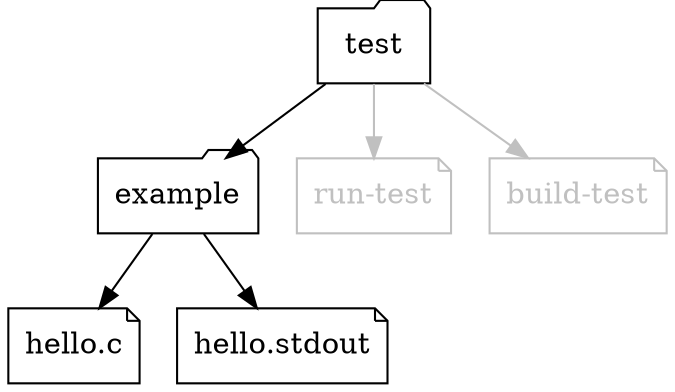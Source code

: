 digraph X {
    node [ shape="note" ]

    test    [ shape="folder" ]
    example [ shape="folder" ]

    "run-test"   [ fontcolor="gray", color="gray" ]
    "build-test" [ fontcolor="gray", color="gray" ]


    test -> "run-test"    [ color="gray" ]
    test -> "build-test"  [ color="gray" ]
    test -> example
    example -> "hello.c"
    example -> "hello.stdout"
}
